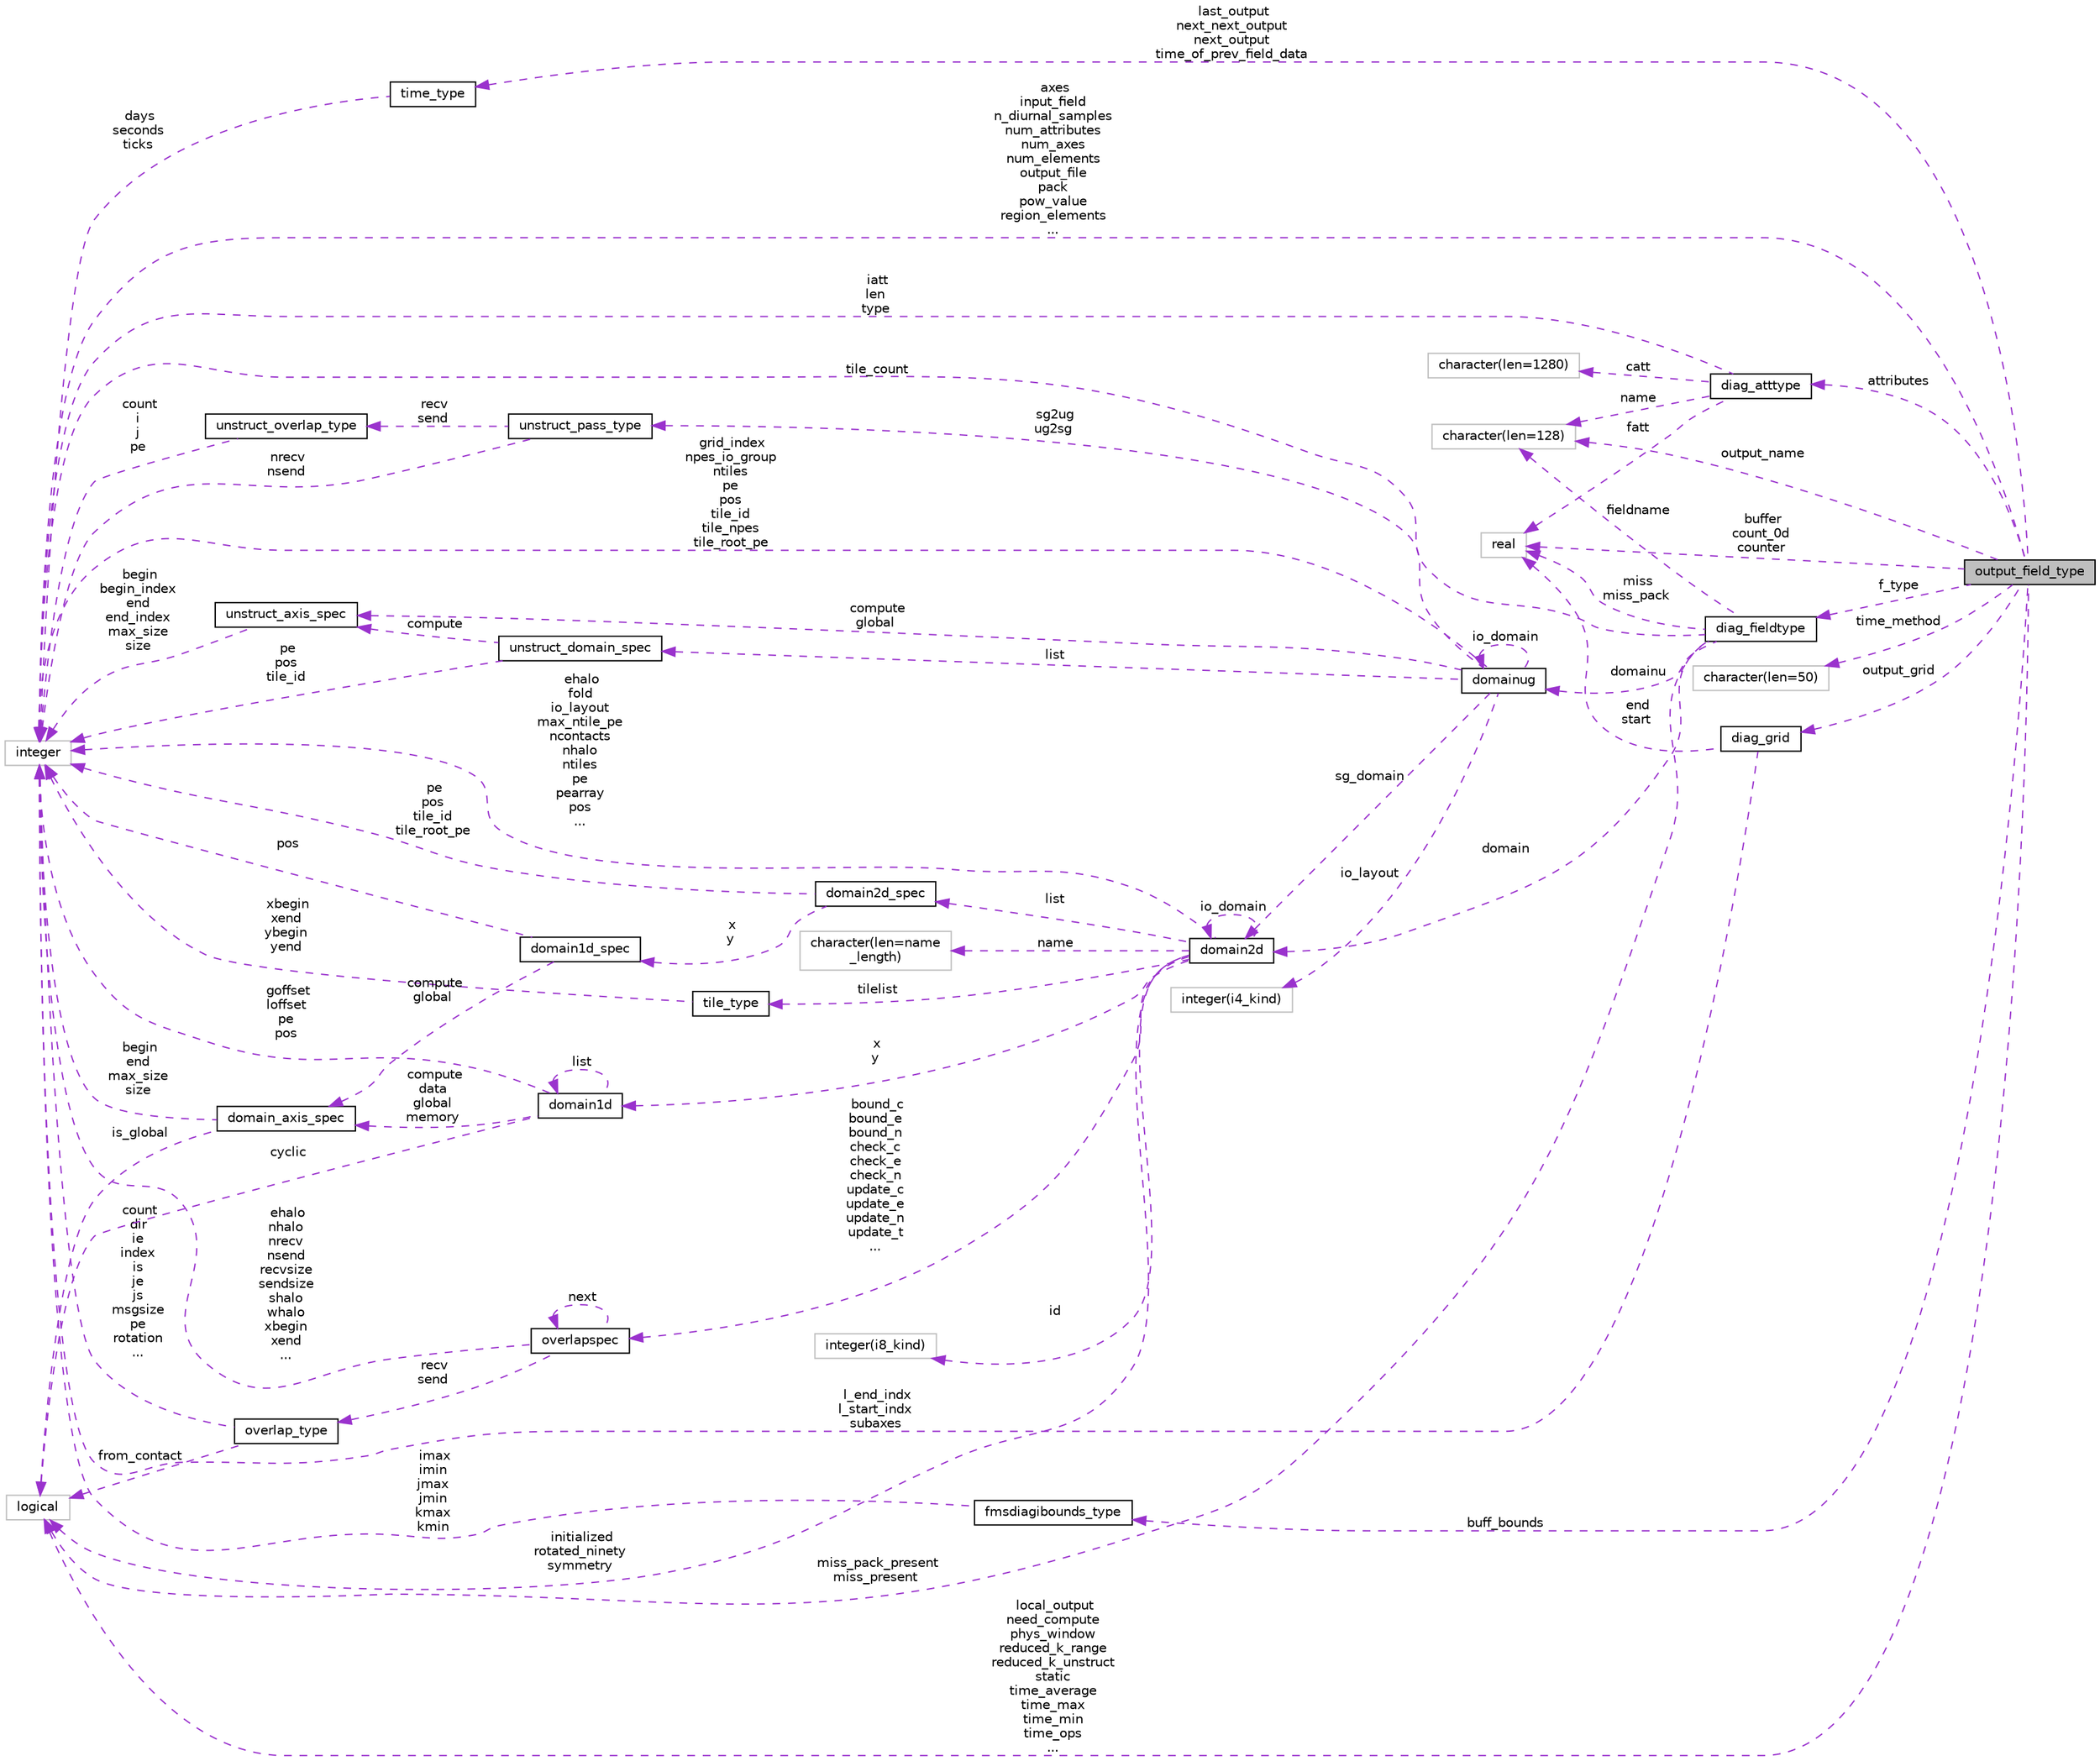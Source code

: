 digraph "output_field_type"
{
 // INTERACTIVE_SVG=YES
 // LATEX_PDF_SIZE
  edge [fontname="Helvetica",fontsize="10",labelfontname="Helvetica",labelfontsize="10"];
  node [fontname="Helvetica",fontsize="10",shape=record];
  rankdir="LR";
  Node1 [label="output_field_type",height=0.2,width=0.4,color="black", fillcolor="grey75", style="filled", fontcolor="black",tooltip="Type to hold the output field description."];
  Node2 -> Node1 [dir="back",color="darkorchid3",fontsize="10",style="dashed",label=" last_output\nnext_next_output\nnext_output\ntime_of_prev_field_data" ,fontname="Helvetica"];
  Node2 [label="time_type",height=0.2,width=0.4,color="black", fillcolor="white", style="filled",URL="$group__time__manager__mod.html#structtime__manager__mod_1_1time__type",tooltip="Type to represent amounts of time. Implemented as seconds and days to allow for larger intervals."];
  Node3 -> Node2 [dir="back",color="darkorchid3",fontsize="10",style="dashed",label=" days\nseconds\nticks" ,fontname="Helvetica"];
  Node3 [label="integer",height=0.2,width=0.4,color="grey75", fillcolor="white", style="filled",tooltip=" "];
  Node4 -> Node1 [dir="back",color="darkorchid3",fontsize="10",style="dashed",label=" local_output\nneed_compute\nphys_window\nreduced_k_range\nreduced_k_unstruct\nstatic\ntime_average\ntime_max\ntime_min\ntime_ops\n..." ,fontname="Helvetica"];
  Node4 [label="logical",height=0.2,width=0.4,color="grey75", fillcolor="white", style="filled",tooltip=" "];
  Node5 -> Node1 [dir="back",color="darkorchid3",fontsize="10",style="dashed",label=" attributes" ,fontname="Helvetica"];
  Node5 [label="diag_atttype",height=0.2,width=0.4,color="black", fillcolor="white", style="filled",URL="$group__diag__data__mod.html#structdiag__data__mod_1_1diag__atttype",tooltip="Attribute type for diagnostic fields."];
  Node6 -> Node5 [dir="back",color="darkorchid3",fontsize="10",style="dashed",label=" catt" ,fontname="Helvetica"];
  Node6 [label="character(len=1280)",height=0.2,width=0.4,color="grey75", fillcolor="white", style="filled",tooltip=" "];
  Node7 -> Node5 [dir="back",color="darkorchid3",fontsize="10",style="dashed",label=" name" ,fontname="Helvetica"];
  Node7 [label="character(len=128)",height=0.2,width=0.4,color="grey75", fillcolor="white", style="filled",tooltip=" "];
  Node8 -> Node5 [dir="back",color="darkorchid3",fontsize="10",style="dashed",label=" fatt" ,fontname="Helvetica"];
  Node8 [label="real",height=0.2,width=0.4,color="grey75", fillcolor="white", style="filled",tooltip=" "];
  Node3 -> Node5 [dir="back",color="darkorchid3",fontsize="10",style="dashed",label=" iatt\nlen\ntype" ,fontname="Helvetica"];
  Node9 -> Node1 [dir="back",color="darkorchid3",fontsize="10",style="dashed",label=" time_method" ,fontname="Helvetica"];
  Node9 [label="character(len=50)",height=0.2,width=0.4,color="grey75", fillcolor="white", style="filled",tooltip=" "];
  Node10 -> Node1 [dir="back",color="darkorchid3",fontsize="10",style="dashed",label=" buff_bounds" ,fontname="Helvetica"];
  Node10 [label="fmsdiagibounds_type",height=0.2,width=0.4,color="black", fillcolor="white", style="filled",URL="$structfms__diag__bbox__mod_1_1fmsdiagibounds__type.html",tooltip="Data structure holding a 3D bounding box. It is commonlyused to represent the interval bounds or limi..."];
  Node3 -> Node10 [dir="back",color="darkorchid3",fontsize="10",style="dashed",label=" imax\nimin\njmax\njmin\nkmax\nkmin" ,fontname="Helvetica"];
  Node11 -> Node1 [dir="back",color="darkorchid3",fontsize="10",style="dashed",label=" f_type" ,fontname="Helvetica"];
  Node11 [label="diag_fieldtype",height=0.2,width=0.4,color="black", fillcolor="white", style="filled",URL="$group__diag__data__mod.html#structdiag__data__mod_1_1diag__fieldtype",tooltip="Diagnostic field type."];
  Node4 -> Node11 [dir="back",color="darkorchid3",fontsize="10",style="dashed",label=" miss_pack_present\nmiss_present" ,fontname="Helvetica"];
  Node12 -> Node11 [dir="back",color="darkorchid3",fontsize="10",style="dashed",label=" domainu" ,fontname="Helvetica"];
  Node12 [label="domainug",height=0.2,width=0.4,color="black", fillcolor="white", style="filled",URL="$group__mpp__domains__mod.html#structmpp__domains__mod_1_1domainug",tooltip="Domain information for managing data on unstructured grids."];
  Node13 -> Node12 [dir="back",color="darkorchid3",fontsize="10",style="dashed",label=" list" ,fontname="Helvetica"];
  Node13 [label="unstruct_domain_spec",height=0.2,width=0.4,color="black", fillcolor="white", style="filled",URL="$group__mpp__domains__mod.html#structmpp__domains__mod_1_1unstruct__domain__spec",tooltip="Private type for axis specification data for an unstructured domain."];
  Node14 -> Node13 [dir="back",color="darkorchid3",fontsize="10",style="dashed",label=" compute" ,fontname="Helvetica"];
  Node14 [label="unstruct_axis_spec",height=0.2,width=0.4,color="black", fillcolor="white", style="filled",URL="$group__mpp__domains__mod.html#structmpp__domains__mod_1_1unstruct__axis__spec",tooltip="Private type for axis specification data for an unstructured grid."];
  Node3 -> Node14 [dir="back",color="darkorchid3",fontsize="10",style="dashed",label=" begin\nbegin_index\nend\nend_index\nmax_size\nsize" ,fontname="Helvetica"];
  Node3 -> Node13 [dir="back",color="darkorchid3",fontsize="10",style="dashed",label=" pe\npos\ntile_id" ,fontname="Helvetica"];
  Node14 -> Node12 [dir="back",color="darkorchid3",fontsize="10",style="dashed",label=" compute\nglobal" ,fontname="Helvetica"];
  Node15 -> Node12 [dir="back",color="darkorchid3",fontsize="10",style="dashed",label=" sg_domain" ,fontname="Helvetica"];
  Node15 [label="domain2d",height=0.2,width=0.4,color="black", fillcolor="white", style="filled",URL="$group__mpp__domains__mod.html#structmpp__domains__mod_1_1domain2d",tooltip="The domain2D type contains all the necessary information to define the global, compute and data domai..."];
  Node4 -> Node15 [dir="back",color="darkorchid3",fontsize="10",style="dashed",label=" initialized\nrotated_ninety\nsymmetry" ,fontname="Helvetica"];
  Node16 -> Node15 [dir="back",color="darkorchid3",fontsize="10",style="dashed",label=" x\ny" ,fontname="Helvetica"];
  Node16 [label="domain1d",height=0.2,width=0.4,color="black", fillcolor="white", style="filled",URL="$group__mpp__domains__mod.html#structmpp__domains__mod_1_1domain1d",tooltip="One dimensional domain used to manage shared data access between pes."];
  Node4 -> Node16 [dir="back",color="darkorchid3",fontsize="10",style="dashed",label=" cyclic" ,fontname="Helvetica"];
  Node16 -> Node16 [dir="back",color="darkorchid3",fontsize="10",style="dashed",label=" list" ,fontname="Helvetica"];
  Node17 -> Node16 [dir="back",color="darkorchid3",fontsize="10",style="dashed",label=" compute\ndata\nglobal\nmemory" ,fontname="Helvetica"];
  Node17 [label="domain_axis_spec",height=0.2,width=0.4,color="black", fillcolor="white", style="filled",URL="$group__mpp__domains__mod.html#structmpp__domains__mod_1_1domain__axis__spec",tooltip="Used to specify index limits along an axis of a domain."];
  Node4 -> Node17 [dir="back",color="darkorchid3",fontsize="10",style="dashed",label=" is_global" ,fontname="Helvetica"];
  Node3 -> Node17 [dir="back",color="darkorchid3",fontsize="10",style="dashed",label=" begin\nend\nmax_size\nsize" ,fontname="Helvetica"];
  Node3 -> Node16 [dir="back",color="darkorchid3",fontsize="10",style="dashed",label=" goffset\nloffset\npe\npos" ,fontname="Helvetica"];
  Node18 -> Node15 [dir="back",color="darkorchid3",fontsize="10",style="dashed",label=" id" ,fontname="Helvetica"];
  Node18 [label="integer(i8_kind)",height=0.2,width=0.4,color="grey75", fillcolor="white", style="filled",tooltip=" "];
  Node15 -> Node15 [dir="back",color="darkorchid3",fontsize="10",style="dashed",label=" io_domain" ,fontname="Helvetica"];
  Node19 -> Node15 [dir="back",color="darkorchid3",fontsize="10",style="dashed",label=" bound_c\nbound_e\nbound_n\ncheck_c\ncheck_e\ncheck_n\nupdate_c\nupdate_e\nupdate_n\nupdate_t\n..." ,fontname="Helvetica"];
  Node19 [label="overlapspec",height=0.2,width=0.4,color="black", fillcolor="white", style="filled",URL="$group__mpp__domains__mod.html#structmpp__domains__mod_1_1overlapspec",tooltip="Private type for overlap specifications."];
  Node20 -> Node19 [dir="back",color="darkorchid3",fontsize="10",style="dashed",label=" recv\nsend" ,fontname="Helvetica"];
  Node20 [label="overlap_type",height=0.2,width=0.4,color="black", fillcolor="white", style="filled",URL="$group__mpp__domains__mod.html#structmpp__domains__mod_1_1overlap__type",tooltip="Type for overlapping data."];
  Node4 -> Node20 [dir="back",color="darkorchid3",fontsize="10",style="dashed",label=" from_contact" ,fontname="Helvetica"];
  Node3 -> Node20 [dir="back",color="darkorchid3",fontsize="10",style="dashed",label=" count\ndir\nie\nindex\nis\nje\njs\nmsgsize\npe\nrotation\n..." ,fontname="Helvetica"];
  Node19 -> Node19 [dir="back",color="darkorchid3",fontsize="10",style="dashed",label=" next" ,fontname="Helvetica"];
  Node3 -> Node19 [dir="back",color="darkorchid3",fontsize="10",style="dashed",label=" ehalo\nnhalo\nnrecv\nnsend\nrecvsize\nsendsize\nshalo\nwhalo\nxbegin\nxend\n..." ,fontname="Helvetica"];
  Node21 -> Node15 [dir="back",color="darkorchid3",fontsize="10",style="dashed",label=" list" ,fontname="Helvetica"];
  Node21 [label="domain2d_spec",height=0.2,width=0.4,color="black", fillcolor="white", style="filled",URL="$group__mpp__domains__mod.html#structmpp__domains__mod_1_1domain2d__spec",tooltip="Private type to specify multiple index limits and pe information for a 2D domain."];
  Node22 -> Node21 [dir="back",color="darkorchid3",fontsize="10",style="dashed",label=" x\ny" ,fontname="Helvetica"];
  Node22 [label="domain1d_spec",height=0.2,width=0.4,color="black", fillcolor="white", style="filled",URL="$group__mpp__domains__mod.html#structmpp__domains__mod_1_1domain1d__spec",tooltip="A private type used to specify index limits for a domain decomposition."];
  Node17 -> Node22 [dir="back",color="darkorchid3",fontsize="10",style="dashed",label=" compute\nglobal" ,fontname="Helvetica"];
  Node3 -> Node22 [dir="back",color="darkorchid3",fontsize="10",style="dashed",label=" pos" ,fontname="Helvetica"];
  Node3 -> Node21 [dir="back",color="darkorchid3",fontsize="10",style="dashed",label=" pe\npos\ntile_id\ntile_root_pe" ,fontname="Helvetica"];
  Node23 -> Node15 [dir="back",color="darkorchid3",fontsize="10",style="dashed",label=" tilelist" ,fontname="Helvetica"];
  Node23 [label="tile_type",height=0.2,width=0.4,color="black", fillcolor="white", style="filled",URL="$group__mpp__domains__mod.html#structmpp__domains__mod_1_1tile__type",tooltip="Upper and lower x and y bounds for a tile."];
  Node3 -> Node23 [dir="back",color="darkorchid3",fontsize="10",style="dashed",label=" xbegin\nxend\nybegin\nyend" ,fontname="Helvetica"];
  Node3 -> Node15 [dir="back",color="darkorchid3",fontsize="10",style="dashed",label=" ehalo\nfold\nio_layout\nmax_ntile_pe\nncontacts\nnhalo\nntiles\npe\npearray\npos\n..." ,fontname="Helvetica"];
  Node24 -> Node15 [dir="back",color="darkorchid3",fontsize="10",style="dashed",label=" name" ,fontname="Helvetica"];
  Node24 [label="character(len=name\l_length)",height=0.2,width=0.4,color="grey75", fillcolor="white", style="filled",tooltip=" "];
  Node12 -> Node12 [dir="back",color="darkorchid3",fontsize="10",style="dashed",label=" io_domain" ,fontname="Helvetica"];
  Node25 -> Node12 [dir="back",color="darkorchid3",fontsize="10",style="dashed",label=" sg2ug\nug2sg" ,fontname="Helvetica"];
  Node25 [label="unstruct_pass_type",height=0.2,width=0.4,color="black", fillcolor="white", style="filled",URL="$group__mpp__domains__mod.html#structmpp__domains__mod_1_1unstruct__pass__type",tooltip="Private type."];
  Node26 -> Node25 [dir="back",color="darkorchid3",fontsize="10",style="dashed",label=" recv\nsend" ,fontname="Helvetica"];
  Node26 [label="unstruct_overlap_type",height=0.2,width=0.4,color="black", fillcolor="white", style="filled",URL="$group__mpp__domains__mod.html#structmpp__domains__mod_1_1unstruct__overlap__type",tooltip="Private type."];
  Node3 -> Node26 [dir="back",color="darkorchid3",fontsize="10",style="dashed",label=" count\ni\nj\npe" ,fontname="Helvetica"];
  Node3 -> Node25 [dir="back",color="darkorchid3",fontsize="10",style="dashed",label=" nrecv\nnsend" ,fontname="Helvetica"];
  Node3 -> Node12 [dir="back",color="darkorchid3",fontsize="10",style="dashed",label=" grid_index\nnpes_io_group\nntiles\npe\npos\ntile_id\ntile_npes\ntile_root_pe" ,fontname="Helvetica"];
  Node27 -> Node12 [dir="back",color="darkorchid3",fontsize="10",style="dashed",label=" io_layout" ,fontname="Helvetica"];
  Node27 [label="integer(i4_kind)",height=0.2,width=0.4,color="grey75", fillcolor="white", style="filled",tooltip=" "];
  Node15 -> Node11 [dir="back",color="darkorchid3",fontsize="10",style="dashed",label=" domain" ,fontname="Helvetica"];
  Node7 -> Node11 [dir="back",color="darkorchid3",fontsize="10",style="dashed",label=" fieldname" ,fontname="Helvetica"];
  Node3 -> Node11 [dir="back",color="darkorchid3",fontsize="10",style="dashed",label=" tile_count" ,fontname="Helvetica"];
  Node8 -> Node11 [dir="back",color="darkorchid3",fontsize="10",style="dashed",label=" miss\nmiss_pack" ,fontname="Helvetica"];
  Node28 -> Node1 [dir="back",color="darkorchid3",fontsize="10",style="dashed",label=" output_grid" ,fontname="Helvetica"];
  Node28 [label="diag_grid",height=0.2,width=0.4,color="black", fillcolor="white", style="filled",URL="$group__diag__data__mod.html#structdiag__data__mod_1_1diag__grid",tooltip="Contains the coordinates of the local domain to output."];
  Node3 -> Node28 [dir="back",color="darkorchid3",fontsize="10",style="dashed",label=" l_end_indx\nl_start_indx\nsubaxes" ,fontname="Helvetica"];
  Node8 -> Node28 [dir="back",color="darkorchid3",fontsize="10",style="dashed",label=" end\nstart" ,fontname="Helvetica"];
  Node7 -> Node1 [dir="back",color="darkorchid3",fontsize="10",style="dashed",label=" output_name" ,fontname="Helvetica"];
  Node8 -> Node1 [dir="back",color="darkorchid3",fontsize="10",style="dashed",label=" buffer\ncount_0d\ncounter" ,fontname="Helvetica"];
  Node3 -> Node1 [dir="back",color="darkorchid3",fontsize="10",style="dashed",label=" axes\ninput_field\nn_diurnal_samples\nnum_attributes\nnum_axes\nnum_elements\noutput_file\npack\npow_value\nregion_elements\n..." ,fontname="Helvetica"];
}
